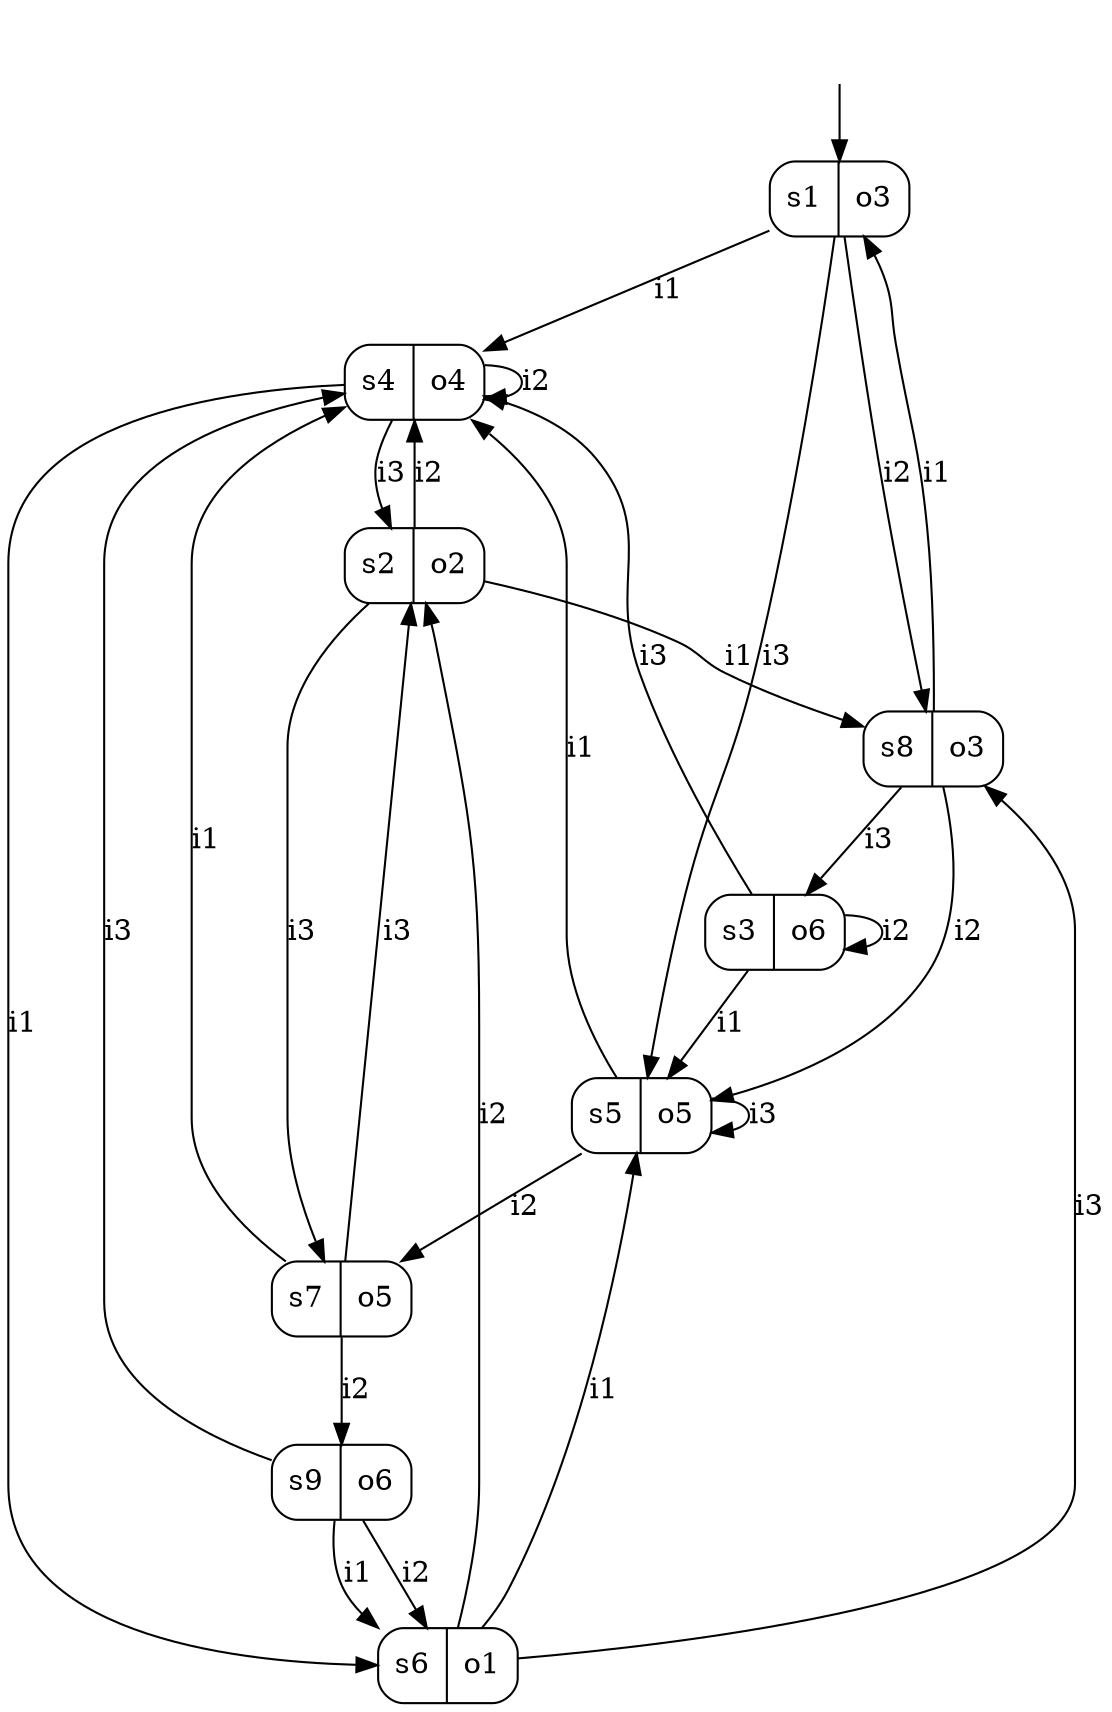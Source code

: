 digraph MooreMachine_9States_3Inputs_6Outputs_21ccc501969b45fbb54bca4921fc0671 {
s1 [label="s1|o3", shape=record, style=rounded];
s2 [label="s2|o2", shape=record, style=rounded];
s3 [label="s3|o6", shape=record, style=rounded];
s4 [label="s4|o4", shape=record, style=rounded];
s5 [label="s5|o5", shape=record, style=rounded];
s6 [label="s6|o1", shape=record, style=rounded];
s7 [label="s7|o5", shape=record, style=rounded];
s8 [label="s8|o3", shape=record, style=rounded];
s9 [label="s9|o6", shape=record, style=rounded];
s1 -> s4 [label="i1"];
s1 -> s8 [label="i2"];
s1 -> s5 [label="i3"];
s2 -> s8 [label="i1"];
s2 -> s4 [label="i2"];
s2 -> s7 [label="i3"];
s3 -> s5 [label="i1"];
s3 -> s3 [label="i2"];
s3 -> s4 [label="i3"];
s4 -> s6 [label="i1"];
s4 -> s4 [label="i2"];
s4 -> s2 [label="i3"];
s5 -> s4 [label="i1"];
s5 -> s7 [label="i2"];
s5 -> s5 [label="i3"];
s6 -> s5 [label="i1"];
s6 -> s2 [label="i2"];
s6 -> s8 [label="i3"];
s7 -> s4 [label="i1"];
s7 -> s9 [label="i2"];
s7 -> s2 [label="i3"];
s8 -> s1 [label="i1"];
s8 -> s5 [label="i2"];
s8 -> s3 [label="i3"];
s9 -> s6 [label="i1"];
s9 -> s6 [label="i2"];
s9 -> s4 [label="i3"];
__start0 [shape=none, label=""];
__start0 -> s1 [label=""];
}

